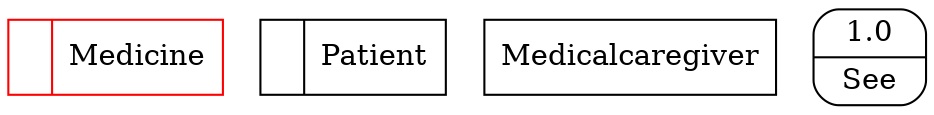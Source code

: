 digraph dfd2{ 
node[shape=record]
200 [label="<f0>  |<f1> Medicine " color=red];
201 [label="<f0>  |<f1> Patient " ];
202 [label="Medicalcaregiver" shape=box];
203 [label="{<f0> 1.0|<f1> See }" shape=Mrecord];
}